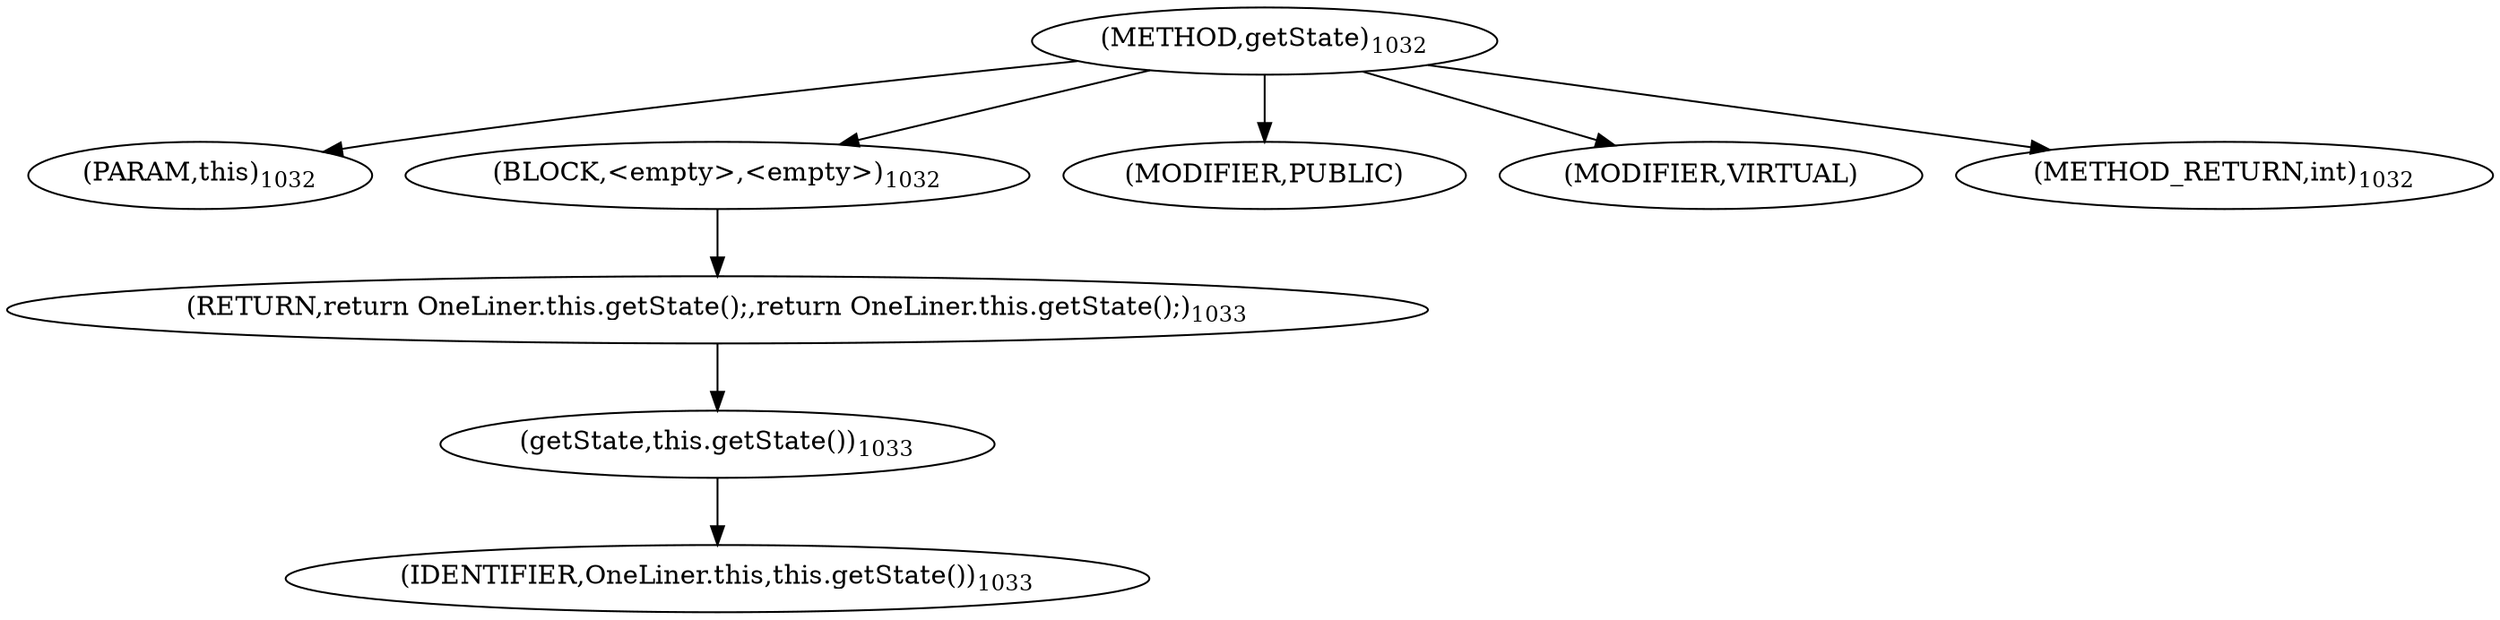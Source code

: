 digraph "getState" {  
"2678" [label = <(METHOD,getState)<SUB>1032</SUB>> ]
"73" [label = <(PARAM,this)<SUB>1032</SUB>> ]
"2679" [label = <(BLOCK,&lt;empty&gt;,&lt;empty&gt;)<SUB>1032</SUB>> ]
"2680" [label = <(RETURN,return OneLiner.this.getState();,return OneLiner.this.getState();)<SUB>1033</SUB>> ]
"2681" [label = <(getState,this.getState())<SUB>1033</SUB>> ]
"72" [label = <(IDENTIFIER,OneLiner.this,this.getState())<SUB>1033</SUB>> ]
"2682" [label = <(MODIFIER,PUBLIC)> ]
"2683" [label = <(MODIFIER,VIRTUAL)> ]
"2684" [label = <(METHOD_RETURN,int)<SUB>1032</SUB>> ]
  "2678" -> "73" 
  "2678" -> "2679" 
  "2678" -> "2682" 
  "2678" -> "2683" 
  "2678" -> "2684" 
  "2679" -> "2680" 
  "2680" -> "2681" 
  "2681" -> "72" 
}
